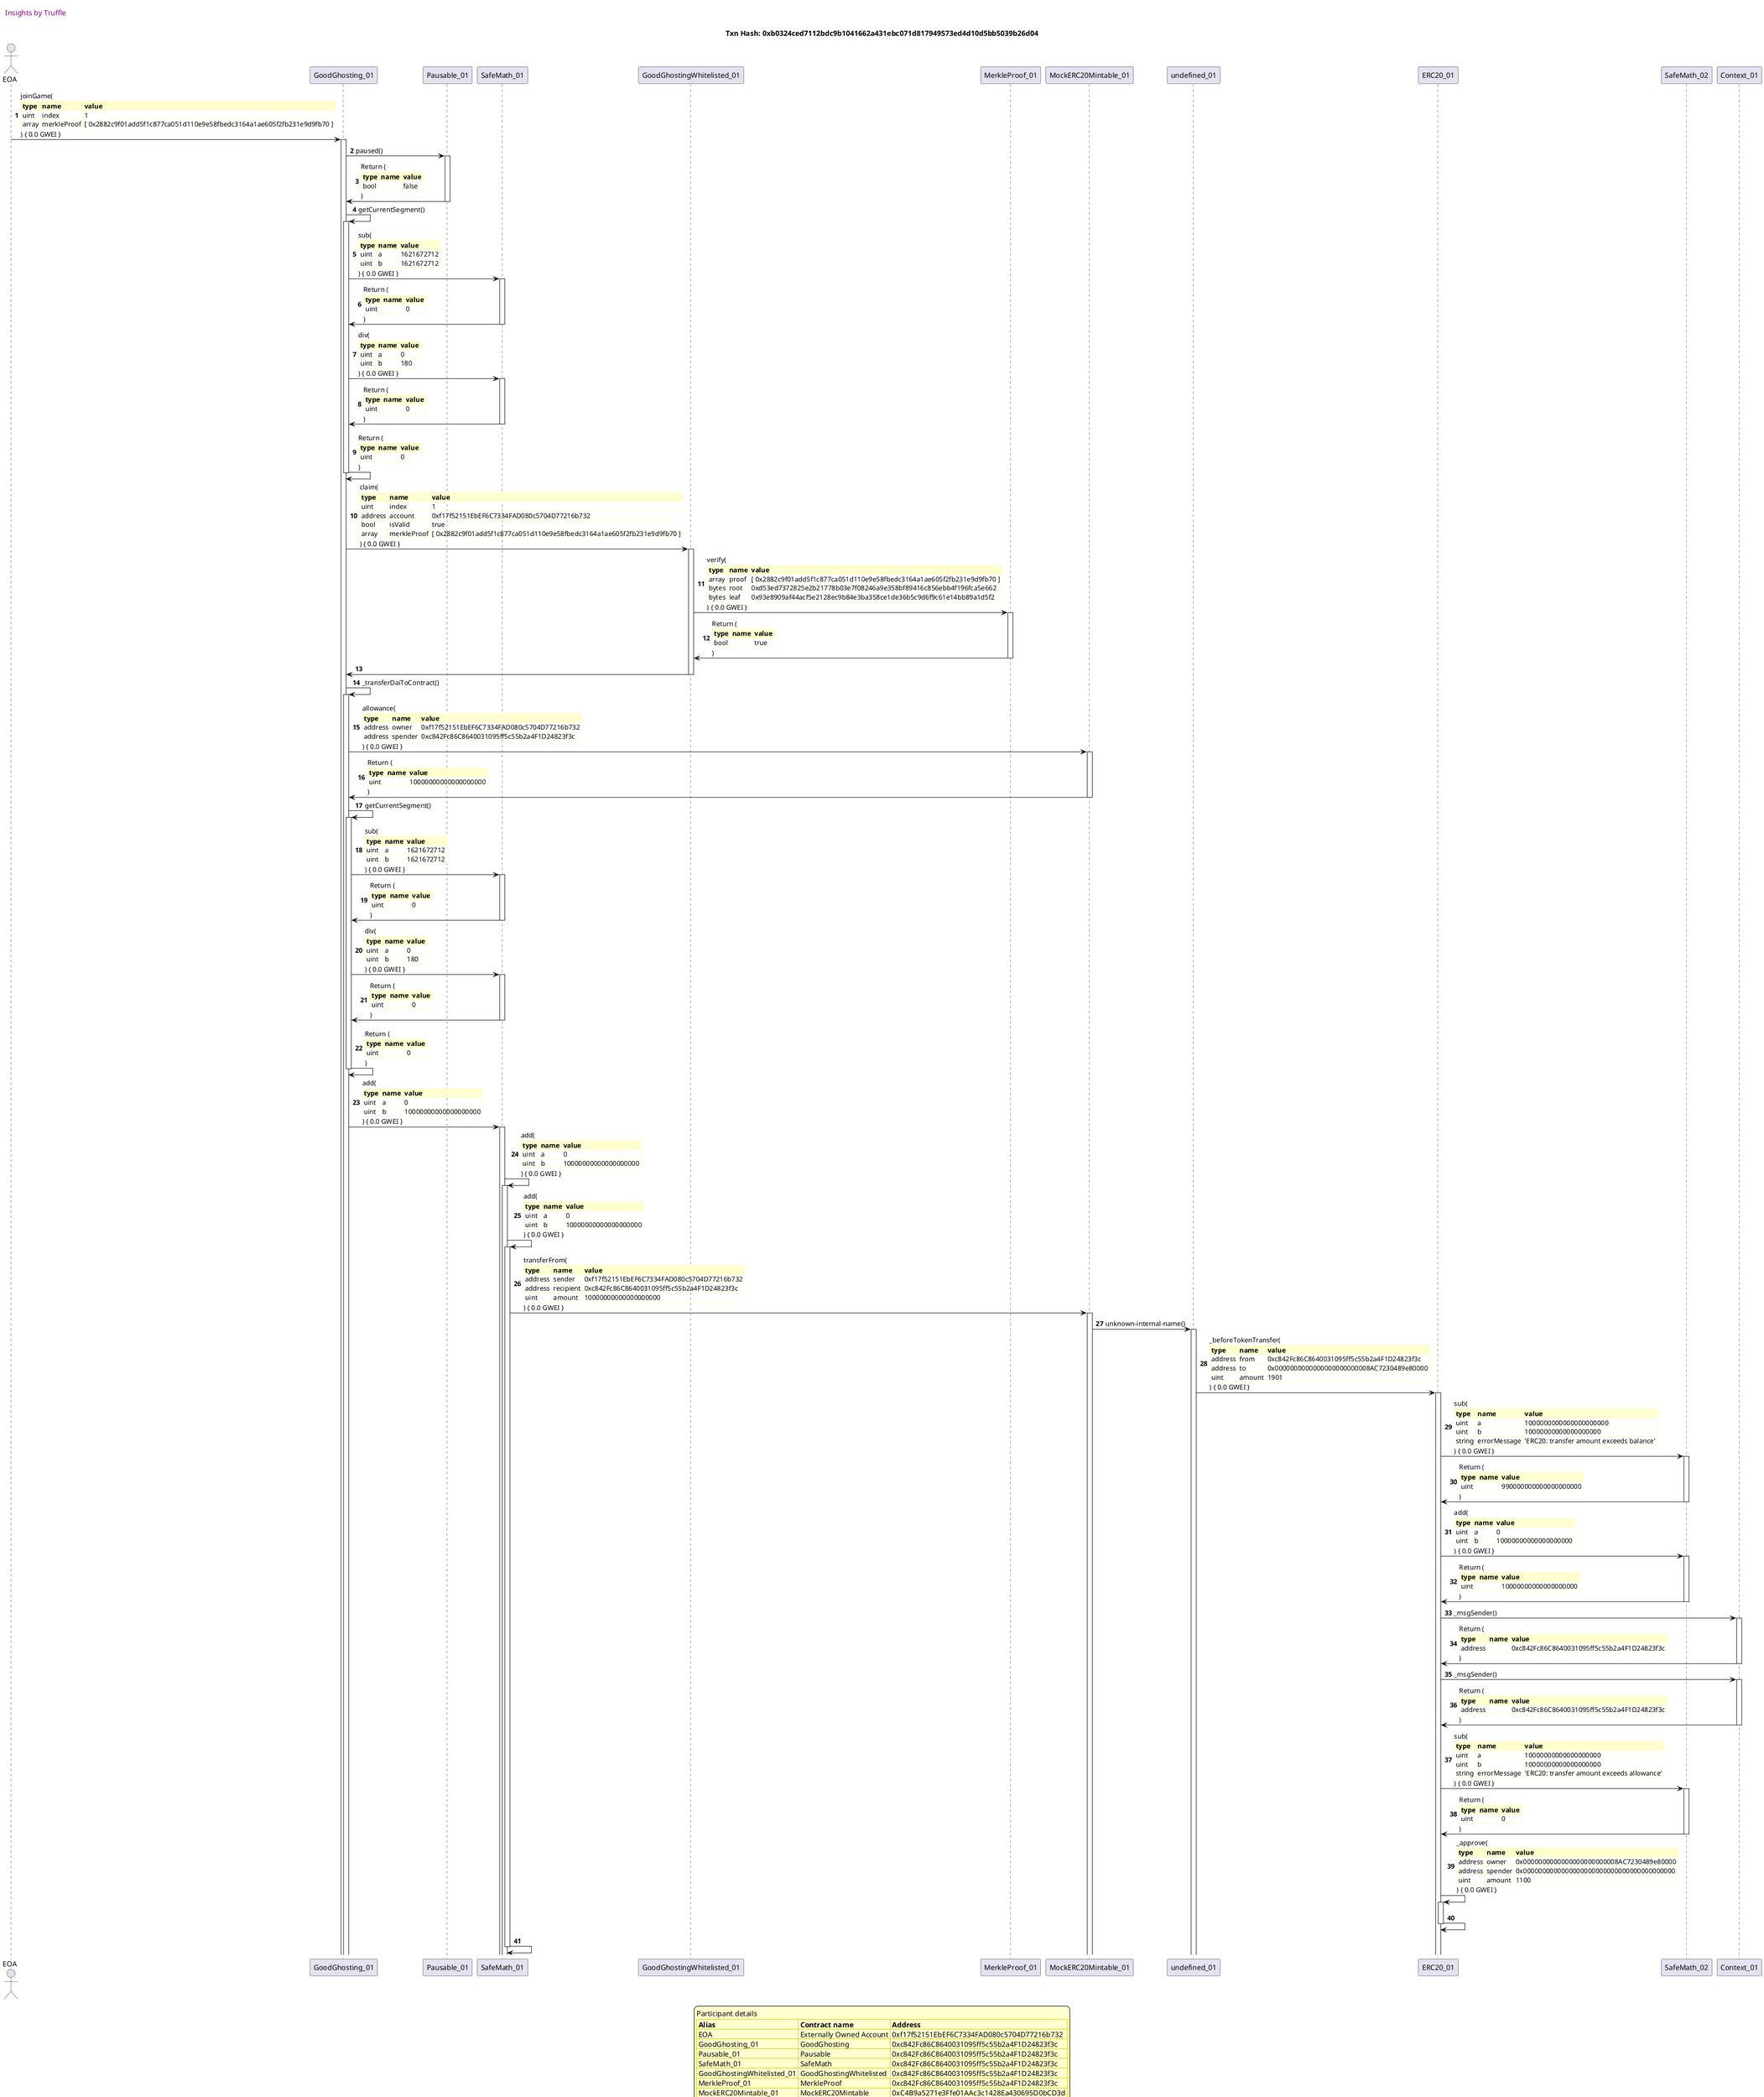 

@startuml

autonumber
skinparam legendBackgroundColor #FEFECE

<style>
      header {
        HorizontalAlignment left
        FontColor purple
        FontSize 14
        Padding 10
      }
    </style>

header Insights by Truffle

title Txn Hash: 0xb0324ced7112bdc9b1041662a431ebc071d817949573ed4d10d5bb5039b26d04


actor EOA as "EOA"
participant GoodGhosting_01 as "GoodGhosting_01"
participant Pausable_01 as "Pausable_01"
participant SafeMath_01 as "SafeMath_01"
participant GoodGhostingWhitelisted_01 as "GoodGhostingWhitelisted_01"
participant MerkleProof_01 as "MerkleProof_01"
participant MockERC20Mintable_01 as "MockERC20Mintable_01"
participant undefined_01 as "undefined_01"
participant ERC20_01 as "ERC20_01"
participant SafeMath_02 as "SafeMath_02"
participant Context_01 as "Context_01"

"EOA" -> "GoodGhosting_01" ++: joinGame(\n\
<#FEFECE,#FEFECE>|= type |= name |= value |\n\
| uint | index | 1 |\n\
| array | merkleProof | [ 0x2882c9f01add5f1c877ca051d110e9e58fbedc3164a1ae605f2fb231e9d9fb70 ] |\n\
) { 0.0 GWEI }
"GoodGhosting_01" -> "Pausable_01" ++: paused()
"Pausable_01" -> "GoodGhosting_01" --: Return (\n\
<#FEFECE,#FEFECE>|= type |= name |= value |\n\
| bool |  | false |\n\
)
"GoodGhosting_01" -> "GoodGhosting_01" ++: getCurrentSegment()
"GoodGhosting_01" -> "SafeMath_01" ++: sub(\n\
<#FEFECE,#FEFECE>|= type |= name |= value |\n\
| uint | a | 1621672712 |\n\
| uint | b | 1621672712 |\n\
) { 0.0 GWEI }
"SafeMath_01" -> "GoodGhosting_01" --: Return (\n\
<#FEFECE,#FEFECE>|= type |= name |= value |\n\
| uint |  | 0 |\n\
)
"GoodGhosting_01" -> "SafeMath_01" ++: div(\n\
<#FEFECE,#FEFECE>|= type |= name |= value |\n\
| uint | a | 0 |\n\
| uint | b | 180 |\n\
) { 0.0 GWEI }
"SafeMath_01" -> "GoodGhosting_01" --: Return (\n\
<#FEFECE,#FEFECE>|= type |= name |= value |\n\
| uint |  | 0 |\n\
)
"GoodGhosting_01" -> "GoodGhosting_01" --: Return (\n\
<#FEFECE,#FEFECE>|= type |= name |= value |\n\
| uint |  | 0 |\n\
)
"GoodGhosting_01" -> "GoodGhostingWhitelisted_01" ++: claim(\n\
<#FEFECE,#FEFECE>|= type |= name |= value |\n\
| uint | index | 1 |\n\
| address | account | 0xf17f52151EbEF6C7334FAD080c5704D77216b732 |\n\
| bool | isValid | true |\n\
| array | merkleProof | [ 0x2882c9f01add5f1c877ca051d110e9e58fbedc3164a1ae605f2fb231e9d9fb70 ] |\n\
) { 0.0 GWEI }
"GoodGhostingWhitelisted_01" -> "MerkleProof_01" ++: verify(\n\
<#FEFECE,#FEFECE>|= type |= name |= value |\n\
| array | proof | [ 0x2882c9f01add5f1c877ca051d110e9e58fbedc3164a1ae605f2fb231e9d9fb70 ] |\n\
| bytes | root | 0xd53ed7372825e2b21778b03e7f08246a9e358bf89416c856ebb4f196fca5e662 |\n\
| bytes | leaf | 0x93e8909af44acf5e2128ec9b84e3ba358ce1de36b5c9d6f9c61e14bb89a1d5f2 |\n\
) { 0.0 GWEI }
"MerkleProof_01" -> "GoodGhostingWhitelisted_01" --: Return (\n\
<#FEFECE,#FEFECE>|= type |= name |= value |\n\
| bool |  | true |\n\
)
"GoodGhostingWhitelisted_01" -> "GoodGhosting_01" --: 
"GoodGhosting_01" -> "GoodGhosting_01" ++: _transferDaiToContract()
"GoodGhosting_01" -> "MockERC20Mintable_01" ++: allowance(\n\
<#FEFECE,#FEFECE>|= type |= name |= value |\n\
| address | owner | 0xf17f52151EbEF6C7334FAD080c5704D77216b732 |\n\
| address | spender | 0xc842Fc86C8640031095ff5c55b2a4F1D24823f3c |\n\
) { 0.0 GWEI }
"MockERC20Mintable_01" -> "GoodGhosting_01" --: Return (\n\
<#FEFECE,#FEFECE>|= type |= name |= value |\n\
| uint |  | 10000000000000000000 |\n\
)
"GoodGhosting_01" -> "GoodGhosting_01" ++: getCurrentSegment()
"GoodGhosting_01" -> "SafeMath_01" ++: sub(\n\
<#FEFECE,#FEFECE>|= type |= name |= value |\n\
| uint | a | 1621672712 |\n\
| uint | b | 1621672712 |\n\
) { 0.0 GWEI }
"SafeMath_01" -> "GoodGhosting_01" --: Return (\n\
<#FEFECE,#FEFECE>|= type |= name |= value |\n\
| uint |  | 0 |\n\
)
"GoodGhosting_01" -> "SafeMath_01" ++: div(\n\
<#FEFECE,#FEFECE>|= type |= name |= value |\n\
| uint | a | 0 |\n\
| uint | b | 180 |\n\
) { 0.0 GWEI }
"SafeMath_01" -> "GoodGhosting_01" --: Return (\n\
<#FEFECE,#FEFECE>|= type |= name |= value |\n\
| uint |  | 0 |\n\
)
"GoodGhosting_01" -> "GoodGhosting_01" --: Return (\n\
<#FEFECE,#FEFECE>|= type |= name |= value |\n\
| uint |  | 0 |\n\
)
"GoodGhosting_01" -> "SafeMath_01" ++: add(\n\
<#FEFECE,#FEFECE>|= type |= name |= value |\n\
| uint | a | 0 |\n\
| uint | b | 10000000000000000000 |\n\
) { 0.0 GWEI }
"SafeMath_01" -> "SafeMath_01" ++: add(\n\
<#FEFECE,#FEFECE>|= type |= name |= value |\n\
| uint | a | 0 |\n\
| uint | b | 10000000000000000000 |\n\
) { 0.0 GWEI }
"SafeMath_01" -> "SafeMath_01" ++: add(\n\
<#FEFECE,#FEFECE>|= type |= name |= value |\n\
| uint | a | 0 |\n\
| uint | b | 10000000000000000000 |\n\
) { 0.0 GWEI }
"SafeMath_01" -> "MockERC20Mintable_01" ++: transferFrom(\n\
<#FEFECE,#FEFECE>|= type |= name |= value |\n\
| address | sender | 0xf17f52151EbEF6C7334FAD080c5704D77216b732 |\n\
| address | recipient | 0xc842Fc86C8640031095ff5c55b2a4F1D24823f3c |\n\
| uint | amount | 10000000000000000000 |\n\
) { 0.0 GWEI }
"MockERC20Mintable_01" -> "undefined_01" ++: unknown-internal-name()
"undefined_01" -> "ERC20_01" ++: _beforeTokenTransfer(\n\
<#FEFECE,#FEFECE>|= type |= name |= value |\n\
| address | from | 0xc842Fc86C8640031095ff5c55b2a4F1D24823f3c |\n\
| address | to | 0x0000000000000000000000008AC7230489e80000 |\n\
| uint | amount | 1901 |\n\
) { 0.0 GWEI }
"ERC20_01" -> "SafeMath_02" ++: sub(\n\
<#FEFECE,#FEFECE>|= type |= name |= value |\n\
| uint | a | 1000000000000000000000 |\n\
| uint | b | 10000000000000000000 |\n\
| string | errorMessage | 'ERC20: transfer amount exceeds balance' |\n\
) { 0.0 GWEI }
"SafeMath_02" -> "ERC20_01" --: Return (\n\
<#FEFECE,#FEFECE>|= type |= name |= value |\n\
| uint |  | 990000000000000000000 |\n\
)
"ERC20_01" -> "SafeMath_02" ++: add(\n\
<#FEFECE,#FEFECE>|= type |= name |= value |\n\
| uint | a | 0 |\n\
| uint | b | 10000000000000000000 |\n\
) { 0.0 GWEI }
"SafeMath_02" -> "ERC20_01" --: Return (\n\
<#FEFECE,#FEFECE>|= type |= name |= value |\n\
| uint |  | 10000000000000000000 |\n\
)
"ERC20_01" -> "Context_01" ++: _msgSender()
"Context_01" -> "ERC20_01" --: Return (\n\
<#FEFECE,#FEFECE>|= type |= name |= value |\n\
| address |  | 0xc842Fc86C8640031095ff5c55b2a4F1D24823f3c |\n\
)
"ERC20_01" -> "Context_01" ++: _msgSender()
"Context_01" -> "ERC20_01" --: Return (\n\
<#FEFECE,#FEFECE>|= type |= name |= value |\n\
| address |  | 0xc842Fc86C8640031095ff5c55b2a4F1D24823f3c |\n\
)
"ERC20_01" -> "SafeMath_02" ++: sub(\n\
<#FEFECE,#FEFECE>|= type |= name |= value |\n\
| uint | a | 10000000000000000000 |\n\
| uint | b | 10000000000000000000 |\n\
| string | errorMessage | 'ERC20: transfer amount exceeds allowance' |\n\
) { 0.0 GWEI }
"SafeMath_02" -> "ERC20_01" --: Return (\n\
<#FEFECE,#FEFECE>|= type |= name |= value |\n\
| uint |  | 0 |\n\
)
"ERC20_01" -> "ERC20_01" ++: _approve(\n\
<#FEFECE,#FEFECE>|= type |= name |= value |\n\
| address | owner | 0x0000000000000000000000008AC7230489e80000 |\n\
| address | spender | 0x0000000000000000000000000000000000000000 |\n\
| uint | amount | 1100 |\n\
) { 0.0 GWEI }
"ERC20_01" -> "ERC20_01" --: 
"SafeMath_01" -> "SafeMath_01" --: 

legend
Participant details
<#FEFECE,#D0D000>|= Alias |= Contract name |= Address |
<#FEFECE>| EOA | Externally Owned Account | 0xf17f52151EbEF6C7334FAD080c5704D77216b732 |
<#FEFECE>| GoodGhosting_01 | GoodGhosting | 0xc842Fc86C8640031095ff5c55b2a4F1D24823f3c |
<#FEFECE>| Pausable_01 | Pausable | 0xc842Fc86C8640031095ff5c55b2a4F1D24823f3c |
<#FEFECE>| SafeMath_01 | SafeMath | 0xc842Fc86C8640031095ff5c55b2a4F1D24823f3c |
<#FEFECE>| GoodGhostingWhitelisted_01 | GoodGhostingWhitelisted | 0xc842Fc86C8640031095ff5c55b2a4F1D24823f3c |
<#FEFECE>| MerkleProof_01 | MerkleProof | 0xc842Fc86C8640031095ff5c55b2a4F1D24823f3c |
<#FEFECE>| MockERC20Mintable_01 | MockERC20Mintable | 0xC4B9a5271e3Ffe01AAc3c1428Ea430695D0bCD3d |
<#FEFECE>| undefined_01 | undefined | 0xC4B9a5271e3Ffe01AAc3c1428Ea430695D0bCD3d |
<#FEFECE>| ERC20_01 | ERC20 | 0xC4B9a5271e3Ffe01AAc3c1428Ea430695D0bCD3d |
<#FEFECE>| SafeMath_02 | SafeMath | 0xC4B9a5271e3Ffe01AAc3c1428Ea430695D0bCD3d |
<#FEFECE>| Context_01 | Context | 0xC4B9a5271e3Ffe01AAc3c1428Ea430695D0bCD3d |
endlegend

@enduml